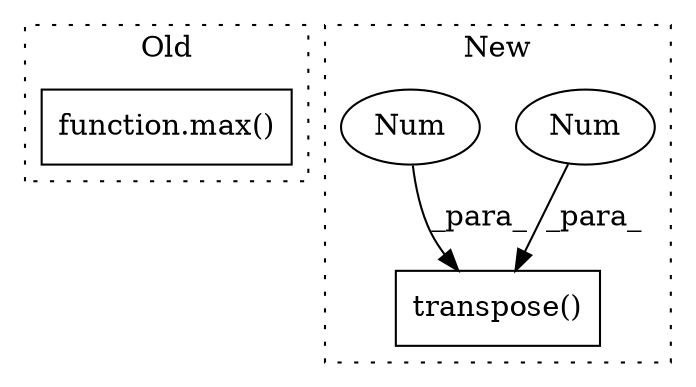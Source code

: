 digraph G {
subgraph cluster0 {
1 [label="function.max()" a="75" s="17687,17723" l="4,1" shape="box"];
label = "Old";
style="dotted";
}
subgraph cluster1 {
2 [label="transpose()" a="75" s="18075,18100" l="18,1" shape="box"];
3 [label="Num" a="76" s="18096" l="1" shape="ellipse"];
4 [label="Num" a="76" s="18093" l="1" shape="ellipse"];
label = "New";
style="dotted";
}
3 -> 2 [label="_para_"];
4 -> 2 [label="_para_"];
}